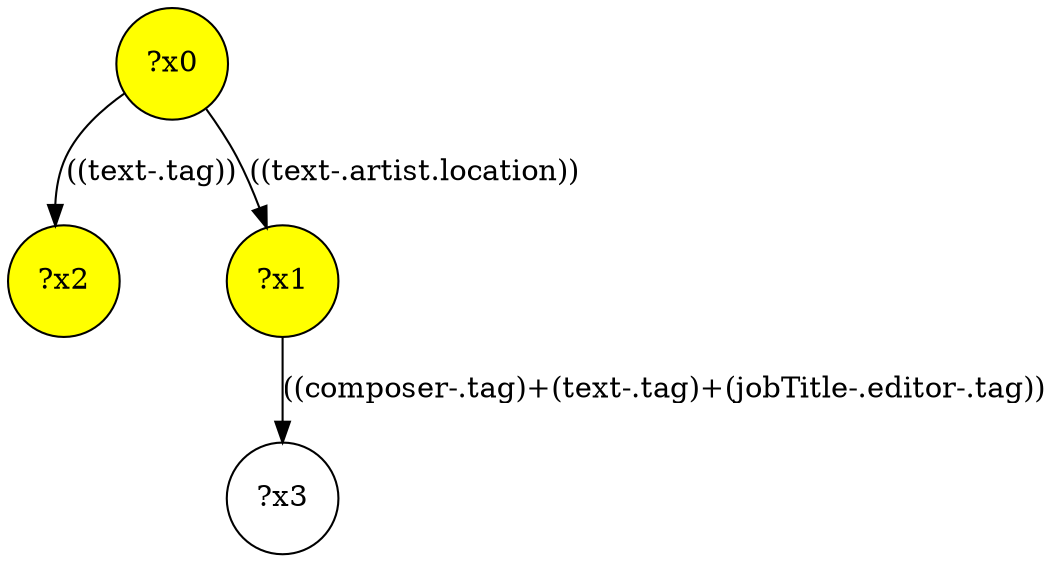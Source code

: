 digraph g {
	x0 [fillcolor="yellow", style="filled," shape=circle, label="?x0"];
	x2 [fillcolor="yellow", style="filled," shape=circle, label="?x2"];
	x1 [fillcolor="yellow", style="filled," shape=circle, label="?x1"];
	x0 -> x1 [label="((text-.artist.location))"];
	x0 -> x2 [label="((text-.tag))"];
	x3 [shape=circle, label="?x3"];
	x1 -> x3 [label="((composer-.tag)+(text-.tag)+(jobTitle-.editor-.tag))"];
}
